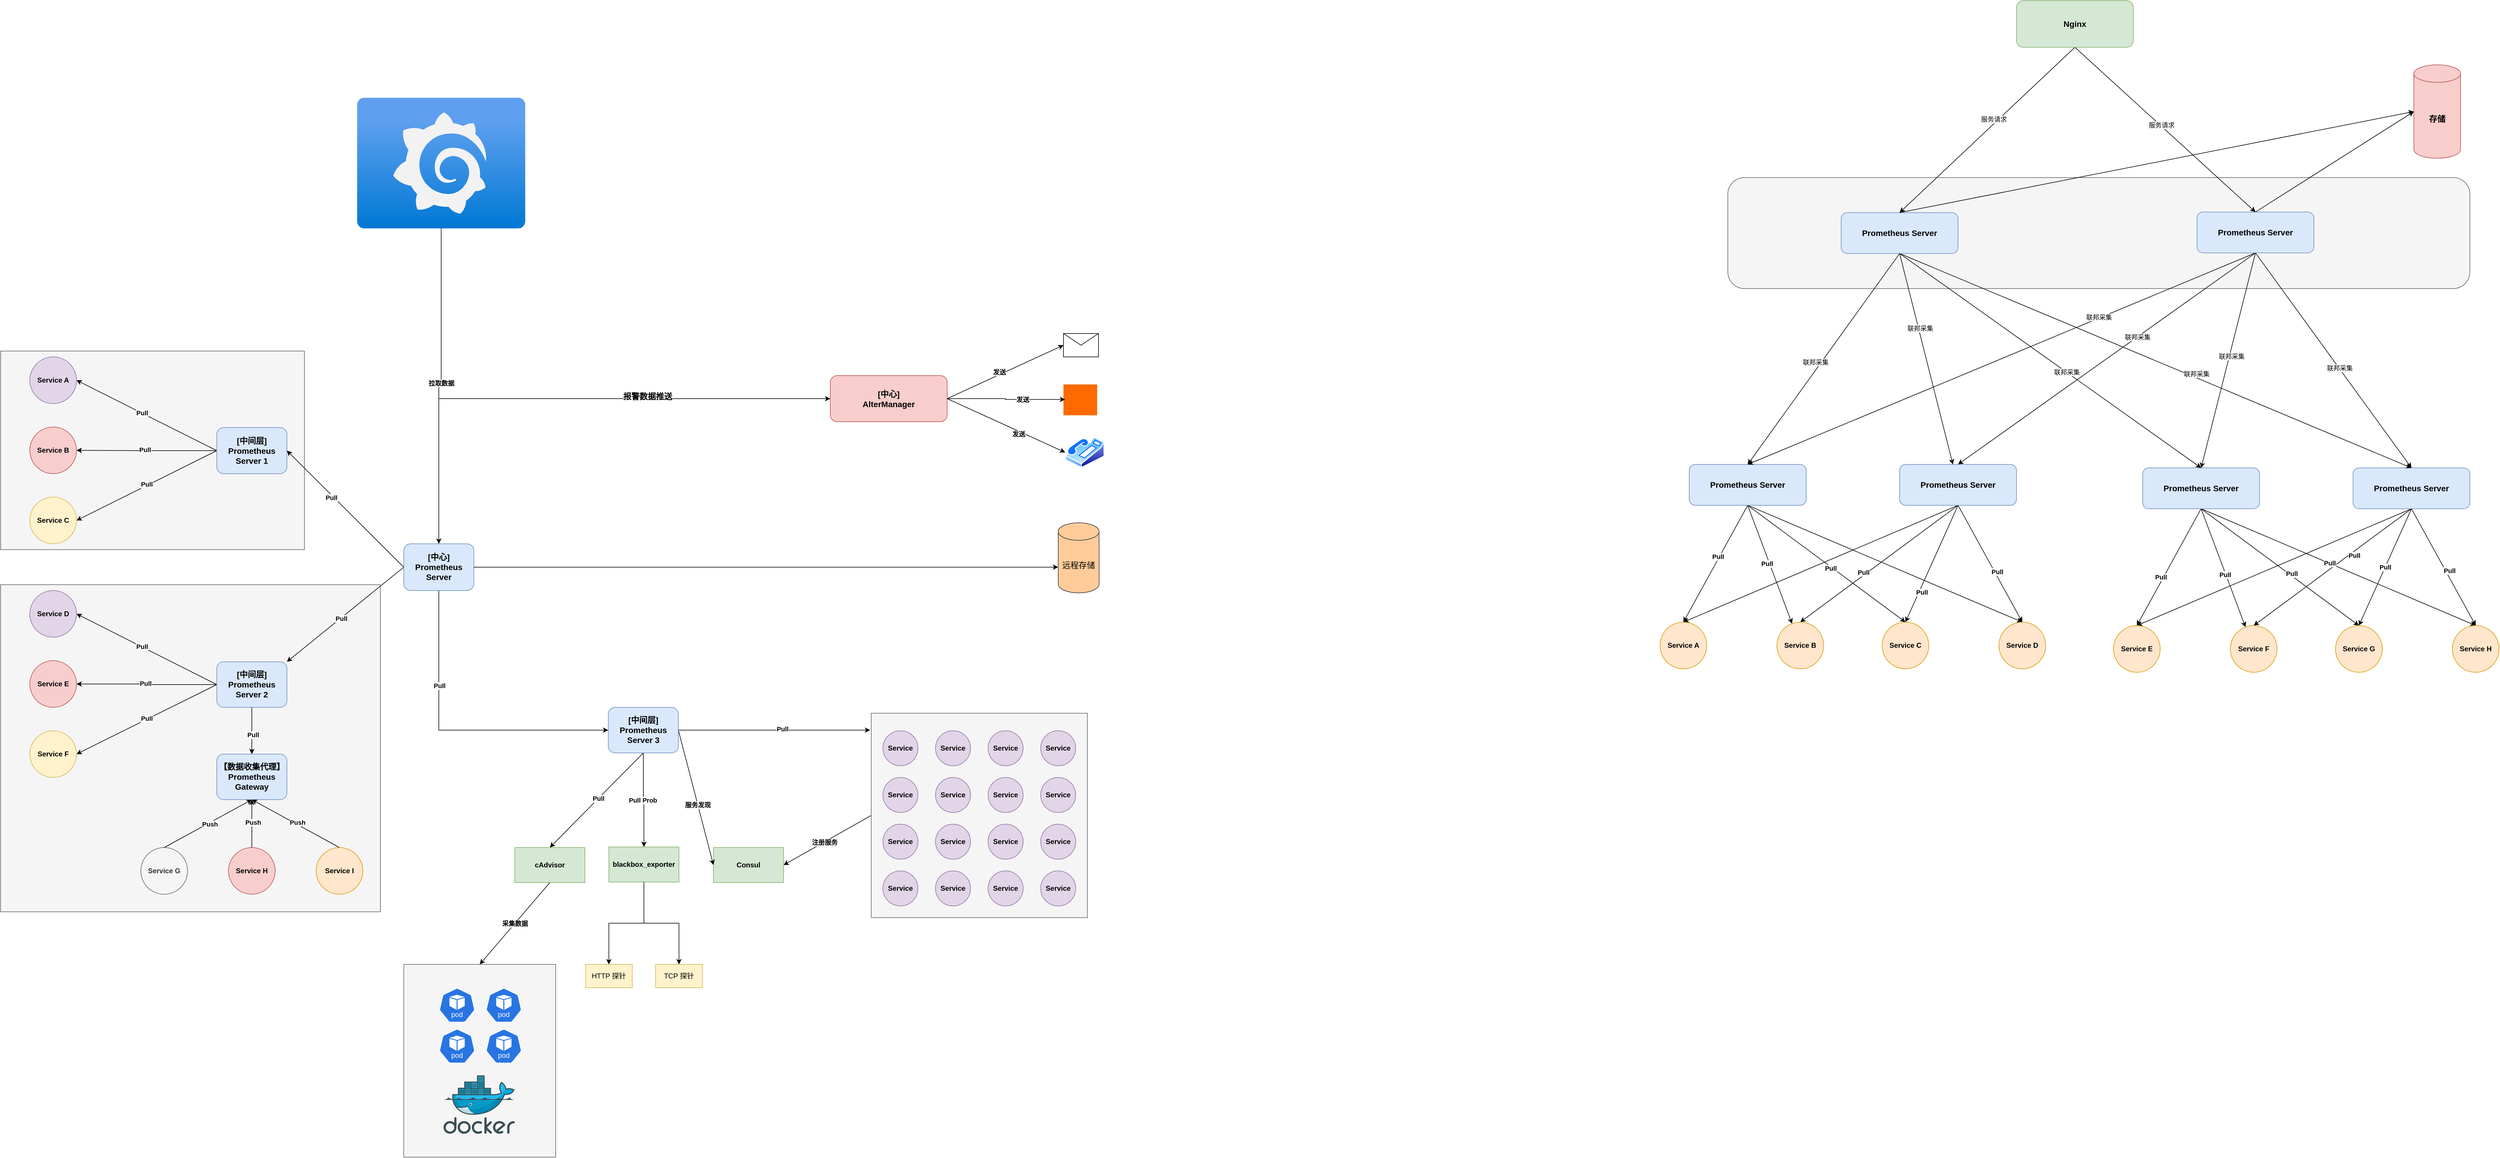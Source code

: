 <mxfile version="26.0.4">
  <diagram name="第 1 页" id="CZtUmvLk-WmxuN-Ogijx">
    <mxGraphModel dx="2052" dy="1300" grid="1" gridSize="10" guides="1" tooltips="1" connect="1" arrows="1" fold="1" page="1" pageScale="1" pageWidth="4800" pageHeight="4800" math="0" shadow="0">
      <root>
        <mxCell id="0" />
        <mxCell id="1" parent="0" />
        <mxCell id="qOWHbGiOQ7azx5kOJRqT-240" value="" style="rounded=1;whiteSpace=wrap;html=1;fillColor=#f5f5f5;fontColor=#333333;strokeColor=#666666;" vertex="1" parent="1">
          <mxGeometry x="3226" y="623" width="1270" height="190" as="geometry" />
        </mxCell>
        <mxCell id="qOWHbGiOQ7azx5kOJRqT-110" value="" style="rounded=0;whiteSpace=wrap;html=1;fillColor=#f5f5f5;fontColor=#333333;strokeColor=#666666;" vertex="1" parent="1">
          <mxGeometry x="960" y="1970" width="260" height="330" as="geometry" />
        </mxCell>
        <mxCell id="qOWHbGiOQ7azx5kOJRqT-108" value="" style="image;sketch=0;aspect=fixed;html=1;points=[];align=center;fontSize=12;image=img/lib/mscae/Docker.svg;" vertex="1" parent="1">
          <mxGeometry x="1028.05" y="2160" width="121.95" height="100" as="geometry" />
        </mxCell>
        <mxCell id="qOWHbGiOQ7azx5kOJRqT-72" style="rounded=0;orthogonalLoop=1;jettySize=auto;html=1;exitX=0;exitY=0.5;exitDx=0;exitDy=0;entryX=1;entryY=0.5;entryDx=0;entryDy=0;" edge="1" parent="1" source="qOWHbGiOQ7azx5kOJRqT-71" target="qOWHbGiOQ7azx5kOJRqT-67">
          <mxGeometry relative="1" as="geometry" />
        </mxCell>
        <mxCell id="qOWHbGiOQ7azx5kOJRqT-73" value="&lt;b&gt;注册服务&lt;/b&gt;" style="edgeLabel;html=1;align=center;verticalAlign=middle;resizable=0;points=[];" vertex="1" connectable="0" parent="qOWHbGiOQ7azx5kOJRqT-72">
          <mxGeometry x="0.065" relative="1" as="geometry">
            <mxPoint as="offset" />
          </mxGeometry>
        </mxCell>
        <mxCell id="qOWHbGiOQ7azx5kOJRqT-71" value="" style="rounded=0;whiteSpace=wrap;html=1;fillColor=#f5f5f5;fontColor=#333333;strokeColor=#666666;" vertex="1" parent="1">
          <mxGeometry x="1760" y="1540" width="370" height="350" as="geometry" />
        </mxCell>
        <mxCell id="qOWHbGiOQ7azx5kOJRqT-42" value="" style="rounded=0;whiteSpace=wrap;html=1;fillColor=#f5f5f5;fontColor=#333333;strokeColor=#666666;" vertex="1" parent="1">
          <mxGeometry x="270" y="1320" width="650" height="560" as="geometry" />
        </mxCell>
        <mxCell id="qOWHbGiOQ7azx5kOJRqT-41" value="" style="rounded=0;whiteSpace=wrap;html=1;fillColor=#f5f5f5;fontColor=#333333;strokeColor=#666666;" vertex="1" parent="1">
          <mxGeometry x="270" y="920" width="520" height="340" as="geometry" />
        </mxCell>
        <mxCell id="qOWHbGiOQ7azx5kOJRqT-7" style="rounded=0;orthogonalLoop=1;jettySize=auto;html=1;exitX=0;exitY=0.5;exitDx=0;exitDy=0;entryX=1;entryY=0.5;entryDx=0;entryDy=0;" edge="1" parent="1" source="qOWHbGiOQ7azx5kOJRqT-2" target="qOWHbGiOQ7azx5kOJRqT-3">
          <mxGeometry relative="1" as="geometry" />
        </mxCell>
        <mxCell id="qOWHbGiOQ7azx5kOJRqT-10" value="&lt;b&gt;Pull&lt;/b&gt;" style="edgeLabel;html=1;align=center;verticalAlign=middle;resizable=0;points=[];" vertex="1" connectable="0" parent="qOWHbGiOQ7azx5kOJRqT-7">
          <mxGeometry x="0.073" relative="1" as="geometry">
            <mxPoint as="offset" />
          </mxGeometry>
        </mxCell>
        <mxCell id="qOWHbGiOQ7azx5kOJRqT-8" style="edgeStyle=orthogonalEdgeStyle;rounded=0;orthogonalLoop=1;jettySize=auto;html=1;exitX=0;exitY=0.5;exitDx=0;exitDy=0;entryX=1;entryY=0.5;entryDx=0;entryDy=0;" edge="1" parent="1" source="qOWHbGiOQ7azx5kOJRqT-2" target="qOWHbGiOQ7azx5kOJRqT-4">
          <mxGeometry relative="1" as="geometry" />
        </mxCell>
        <mxCell id="qOWHbGiOQ7azx5kOJRqT-11" value="&lt;b&gt;Pull&lt;/b&gt;" style="edgeLabel;html=1;align=center;verticalAlign=middle;resizable=0;points=[];" vertex="1" connectable="0" parent="qOWHbGiOQ7azx5kOJRqT-8">
          <mxGeometry x="0.025" y="-1" relative="1" as="geometry">
            <mxPoint as="offset" />
          </mxGeometry>
        </mxCell>
        <mxCell id="qOWHbGiOQ7azx5kOJRqT-9" style="rounded=0;orthogonalLoop=1;jettySize=auto;html=1;exitX=0;exitY=0.5;exitDx=0;exitDy=0;entryX=1;entryY=0.5;entryDx=0;entryDy=0;" edge="1" parent="1" source="qOWHbGiOQ7azx5kOJRqT-2" target="qOWHbGiOQ7azx5kOJRqT-5">
          <mxGeometry relative="1" as="geometry" />
        </mxCell>
        <mxCell id="qOWHbGiOQ7azx5kOJRqT-12" value="&lt;b&gt;Pull&lt;/b&gt;" style="edgeLabel;html=1;align=center;verticalAlign=middle;resizable=0;points=[];" vertex="1" connectable="0" parent="qOWHbGiOQ7azx5kOJRqT-9">
          <mxGeometry x="-0.007" y="-2" relative="1" as="geometry">
            <mxPoint as="offset" />
          </mxGeometry>
        </mxCell>
        <mxCell id="qOWHbGiOQ7azx5kOJRqT-2" value="&lt;div&gt;&lt;span style=&quot;font-size: 14px;&quot;&gt;&lt;b&gt;[中间层]&lt;/b&gt;&lt;/span&gt;&lt;/div&gt;&lt;b&gt;&lt;font style=&quot;font-size: 14px;&quot;&gt;Prometheus Server 1&lt;/font&gt;&lt;/b&gt;" style="rounded=1;whiteSpace=wrap;html=1;fillColor=#dae8fc;strokeColor=#6c8ebf;" vertex="1" parent="1">
          <mxGeometry x="640" y="1051" width="120" height="79" as="geometry" />
        </mxCell>
        <mxCell id="qOWHbGiOQ7azx5kOJRqT-3" value="&lt;b&gt;Service A&lt;/b&gt;" style="ellipse;whiteSpace=wrap;html=1;aspect=fixed;fillColor=#e1d5e7;strokeColor=#9673a6;" vertex="1" parent="1">
          <mxGeometry x="320" y="930" width="80" height="80" as="geometry" />
        </mxCell>
        <mxCell id="qOWHbGiOQ7azx5kOJRqT-4" value="&lt;b&gt;Service B&lt;/b&gt;" style="ellipse;whiteSpace=wrap;html=1;aspect=fixed;fillColor=#f8cecc;strokeColor=#b85450;" vertex="1" parent="1">
          <mxGeometry x="320" y="1050" width="80" height="80" as="geometry" />
        </mxCell>
        <mxCell id="qOWHbGiOQ7azx5kOJRqT-5" value="&lt;b&gt;Service C&lt;/b&gt;" style="ellipse;whiteSpace=wrap;html=1;aspect=fixed;fillColor=#fff2cc;strokeColor=#d6b656;" vertex="1" parent="1">
          <mxGeometry x="320" y="1170" width="80" height="80" as="geometry" />
        </mxCell>
        <mxCell id="qOWHbGiOQ7azx5kOJRqT-13" style="rounded=0;orthogonalLoop=1;jettySize=auto;html=1;exitX=0;exitY=0.5;exitDx=0;exitDy=0;entryX=1;entryY=0.5;entryDx=0;entryDy=0;" edge="1" parent="1" source="qOWHbGiOQ7azx5kOJRqT-19" target="qOWHbGiOQ7azx5kOJRqT-20">
          <mxGeometry relative="1" as="geometry" />
        </mxCell>
        <mxCell id="qOWHbGiOQ7azx5kOJRqT-14" value="&lt;b&gt;Pull&lt;/b&gt;" style="edgeLabel;html=1;align=center;verticalAlign=middle;resizable=0;points=[];" vertex="1" connectable="0" parent="qOWHbGiOQ7azx5kOJRqT-13">
          <mxGeometry x="0.073" relative="1" as="geometry">
            <mxPoint as="offset" />
          </mxGeometry>
        </mxCell>
        <mxCell id="qOWHbGiOQ7azx5kOJRqT-15" style="edgeStyle=orthogonalEdgeStyle;rounded=0;orthogonalLoop=1;jettySize=auto;html=1;exitX=0;exitY=0.5;exitDx=0;exitDy=0;entryX=1;entryY=0.5;entryDx=0;entryDy=0;" edge="1" parent="1" source="qOWHbGiOQ7azx5kOJRqT-19" target="qOWHbGiOQ7azx5kOJRqT-21">
          <mxGeometry relative="1" as="geometry" />
        </mxCell>
        <mxCell id="qOWHbGiOQ7azx5kOJRqT-16" value="&lt;b&gt;Pull&lt;/b&gt;" style="edgeLabel;html=1;align=center;verticalAlign=middle;resizable=0;points=[];" vertex="1" connectable="0" parent="qOWHbGiOQ7azx5kOJRqT-15">
          <mxGeometry x="0.025" y="-1" relative="1" as="geometry">
            <mxPoint as="offset" />
          </mxGeometry>
        </mxCell>
        <mxCell id="qOWHbGiOQ7azx5kOJRqT-17" style="rounded=0;orthogonalLoop=1;jettySize=auto;html=1;exitX=0;exitY=0.5;exitDx=0;exitDy=0;entryX=1;entryY=0.5;entryDx=0;entryDy=0;" edge="1" parent="1" source="qOWHbGiOQ7azx5kOJRqT-19" target="qOWHbGiOQ7azx5kOJRqT-22">
          <mxGeometry relative="1" as="geometry" />
        </mxCell>
        <mxCell id="qOWHbGiOQ7azx5kOJRqT-18" value="&lt;b&gt;Pull&lt;/b&gt;" style="edgeLabel;html=1;align=center;verticalAlign=middle;resizable=0;points=[];" vertex="1" connectable="0" parent="qOWHbGiOQ7azx5kOJRqT-17">
          <mxGeometry x="-0.007" y="-2" relative="1" as="geometry">
            <mxPoint as="offset" />
          </mxGeometry>
        </mxCell>
        <mxCell id="qOWHbGiOQ7azx5kOJRqT-39" style="edgeStyle=orthogonalEdgeStyle;rounded=0;orthogonalLoop=1;jettySize=auto;html=1;exitX=0.5;exitY=1;exitDx=0;exitDy=0;" edge="1" parent="1" source="qOWHbGiOQ7azx5kOJRqT-19" target="qOWHbGiOQ7azx5kOJRqT-30">
          <mxGeometry relative="1" as="geometry" />
        </mxCell>
        <mxCell id="qOWHbGiOQ7azx5kOJRqT-40" value="&lt;b&gt;Pull&lt;/b&gt;" style="edgeLabel;html=1;align=center;verticalAlign=middle;resizable=0;points=[];" vertex="1" connectable="0" parent="qOWHbGiOQ7azx5kOJRqT-39">
          <mxGeometry x="0.175" y="2" relative="1" as="geometry">
            <mxPoint as="offset" />
          </mxGeometry>
        </mxCell>
        <mxCell id="qOWHbGiOQ7azx5kOJRqT-19" value="&lt;div&gt;&lt;b style=&quot;font-size: 14px;&quot;&gt;[中间层]&lt;/b&gt;&lt;b&gt;&lt;font style=&quot;font-size: 14px;&quot;&gt;&lt;/font&gt;&lt;/b&gt;&lt;/div&gt;&lt;b&gt;&lt;font style=&quot;font-size: 14px;&quot;&gt;Prometheus Server 2&lt;/font&gt;&lt;/b&gt;" style="rounded=1;whiteSpace=wrap;html=1;fillColor=#dae8fc;strokeColor=#6c8ebf;" vertex="1" parent="1">
          <mxGeometry x="640" y="1452" width="120" height="78" as="geometry" />
        </mxCell>
        <mxCell id="qOWHbGiOQ7azx5kOJRqT-20" value="&lt;b&gt;Service D&lt;/b&gt;" style="ellipse;whiteSpace=wrap;html=1;aspect=fixed;fillColor=#e1d5e7;strokeColor=#9673a6;" vertex="1" parent="1">
          <mxGeometry x="320" y="1330" width="80" height="80" as="geometry" />
        </mxCell>
        <mxCell id="qOWHbGiOQ7azx5kOJRqT-21" value="&lt;b&gt;Service E&lt;/b&gt;" style="ellipse;whiteSpace=wrap;html=1;aspect=fixed;fillColor=#f8cecc;strokeColor=#b85450;" vertex="1" parent="1">
          <mxGeometry x="320" y="1450" width="80" height="80" as="geometry" />
        </mxCell>
        <mxCell id="qOWHbGiOQ7azx5kOJRqT-22" value="&lt;b&gt;Service F&lt;/b&gt;" style="ellipse;whiteSpace=wrap;html=1;aspect=fixed;fillColor=#fff2cc;strokeColor=#d6b656;" vertex="1" parent="1">
          <mxGeometry x="320" y="1570" width="80" height="80" as="geometry" />
        </mxCell>
        <mxCell id="qOWHbGiOQ7azx5kOJRqT-24" style="rounded=0;orthogonalLoop=1;jettySize=auto;html=1;exitX=0;exitY=0.5;exitDx=0;exitDy=0;entryX=1;entryY=0;entryDx=0;entryDy=0;" edge="1" parent="1" source="qOWHbGiOQ7azx5kOJRqT-23" target="qOWHbGiOQ7azx5kOJRqT-19">
          <mxGeometry relative="1" as="geometry">
            <mxPoint x="760" y="1450" as="targetPoint" />
          </mxGeometry>
        </mxCell>
        <mxCell id="qOWHbGiOQ7azx5kOJRqT-27" value="&lt;b&gt;P&lt;span style=&quot;background-color: light-dark(#ffffff, var(--ge-dark-color, #121212)); color: light-dark(rgb(0, 0, 0), rgb(255, 255, 255));&quot;&gt;ull&lt;/span&gt;&lt;/b&gt;" style="edgeLabel;html=1;align=center;verticalAlign=middle;resizable=0;points=[];" vertex="1" connectable="0" parent="qOWHbGiOQ7azx5kOJRqT-24">
          <mxGeometry x="0.077" y="1" relative="1" as="geometry">
            <mxPoint as="offset" />
          </mxGeometry>
        </mxCell>
        <mxCell id="qOWHbGiOQ7azx5kOJRqT-25" style="rounded=0;orthogonalLoop=1;jettySize=auto;html=1;exitX=0;exitY=0.5;exitDx=0;exitDy=0;entryX=1;entryY=0.5;entryDx=0;entryDy=0;" edge="1" parent="1" source="qOWHbGiOQ7azx5kOJRqT-23" target="qOWHbGiOQ7azx5kOJRqT-2">
          <mxGeometry relative="1" as="geometry" />
        </mxCell>
        <mxCell id="qOWHbGiOQ7azx5kOJRqT-26" value="&lt;b&gt;Pull&lt;/b&gt;" style="edgeLabel;html=1;align=center;verticalAlign=middle;resizable=0;points=[];" vertex="1" connectable="0" parent="qOWHbGiOQ7azx5kOJRqT-25">
          <mxGeometry x="0.217" y="3" relative="1" as="geometry">
            <mxPoint as="offset" />
          </mxGeometry>
        </mxCell>
        <mxCell id="qOWHbGiOQ7azx5kOJRqT-79" style="edgeStyle=orthogonalEdgeStyle;rounded=0;orthogonalLoop=1;jettySize=auto;html=1;exitX=0.5;exitY=1;exitDx=0;exitDy=0;entryX=0;entryY=0.5;entryDx=0;entryDy=0;" edge="1" parent="1" source="qOWHbGiOQ7azx5kOJRqT-23" target="qOWHbGiOQ7azx5kOJRqT-68">
          <mxGeometry relative="1" as="geometry" />
        </mxCell>
        <mxCell id="qOWHbGiOQ7azx5kOJRqT-80" value="&lt;b&gt;Pull&lt;/b&gt;" style="edgeLabel;html=1;align=center;verticalAlign=middle;resizable=0;points=[];" vertex="1" connectable="0" parent="qOWHbGiOQ7azx5kOJRqT-79">
          <mxGeometry x="-0.384" y="1" relative="1" as="geometry">
            <mxPoint as="offset" />
          </mxGeometry>
        </mxCell>
        <mxCell id="qOWHbGiOQ7azx5kOJRqT-85" style="edgeStyle=orthogonalEdgeStyle;rounded=0;orthogonalLoop=1;jettySize=auto;html=1;exitX=0.5;exitY=0;exitDx=0;exitDy=0;entryX=0;entryY=0.5;entryDx=0;entryDy=0;" edge="1" parent="1" source="qOWHbGiOQ7azx5kOJRqT-23" target="qOWHbGiOQ7azx5kOJRqT-82">
          <mxGeometry relative="1" as="geometry" />
        </mxCell>
        <mxCell id="qOWHbGiOQ7azx5kOJRqT-86" value="&lt;font style=&quot;font-size: 14px;&quot;&gt;&lt;b&gt;报警数据推送&lt;/b&gt;&lt;/font&gt;" style="edgeLabel;html=1;align=center;verticalAlign=middle;resizable=0;points=[];" vertex="1" connectable="0" parent="qOWHbGiOQ7azx5kOJRqT-85">
          <mxGeometry x="0.318" y="4" relative="1" as="geometry">
            <mxPoint as="offset" />
          </mxGeometry>
        </mxCell>
        <mxCell id="qOWHbGiOQ7azx5kOJRqT-23" value="&lt;div&gt;&lt;b&gt;&lt;font style=&quot;font-size: 14px;&quot;&gt;[中心]&lt;/font&gt;&lt;/b&gt;&lt;/div&gt;&lt;b&gt;&lt;font style=&quot;font-size: 14px;&quot;&gt;Prometheus Server&lt;/font&gt;&lt;/b&gt;" style="rounded=1;whiteSpace=wrap;html=1;fillColor=#dae8fc;strokeColor=#6c8ebf;" vertex="1" parent="1">
          <mxGeometry x="960" y="1250" width="120" height="80" as="geometry" />
        </mxCell>
        <mxCell id="qOWHbGiOQ7azx5kOJRqT-33" style="rounded=0;orthogonalLoop=1;jettySize=auto;html=1;exitX=0.5;exitY=0;exitDx=0;exitDy=0;entryX=0.5;entryY=1;entryDx=0;entryDy=0;" edge="1" parent="1" source="qOWHbGiOQ7azx5kOJRqT-29" target="qOWHbGiOQ7azx5kOJRqT-30">
          <mxGeometry relative="1" as="geometry" />
        </mxCell>
        <mxCell id="qOWHbGiOQ7azx5kOJRqT-34" value="&lt;b&gt;Push&lt;/b&gt;" style="edgeLabel;html=1;align=center;verticalAlign=middle;resizable=0;points=[];" vertex="1" connectable="0" parent="qOWHbGiOQ7azx5kOJRqT-33">
          <mxGeometry x="0.016" y="-2" relative="1" as="geometry">
            <mxPoint as="offset" />
          </mxGeometry>
        </mxCell>
        <mxCell id="qOWHbGiOQ7azx5kOJRqT-29" value="&lt;b&gt;Service G&lt;/b&gt;" style="ellipse;whiteSpace=wrap;html=1;aspect=fixed;fillColor=#f5f5f5;strokeColor=#666666;fontColor=#333333;" vertex="1" parent="1">
          <mxGeometry x="510" y="1770" width="80" height="80" as="geometry" />
        </mxCell>
        <mxCell id="qOWHbGiOQ7azx5kOJRqT-30" value="&lt;div&gt;&lt;span style=&quot;font-size: 14px;&quot;&gt;&lt;b&gt;【数据收集代理】&lt;/b&gt;&lt;/span&gt;&lt;/div&gt;&lt;div&gt;&lt;b style=&quot;background-color: transparent; color: light-dark(rgb(0, 0, 0), rgb(255, 255, 255));&quot;&gt;&lt;font style=&quot;font-size: 14px;&quot;&gt;Prometheus Gateway&lt;/font&gt;&lt;/b&gt;&lt;/div&gt;" style="rounded=1;whiteSpace=wrap;html=1;fillColor=#dae8fc;strokeColor=#6c8ebf;" vertex="1" parent="1">
          <mxGeometry x="640" y="1610" width="120" height="78" as="geometry" />
        </mxCell>
        <mxCell id="qOWHbGiOQ7azx5kOJRqT-35" style="edgeStyle=orthogonalEdgeStyle;rounded=0;orthogonalLoop=1;jettySize=auto;html=1;exitX=0.5;exitY=0;exitDx=0;exitDy=0;entryX=0.5;entryY=1;entryDx=0;entryDy=0;" edge="1" parent="1" source="qOWHbGiOQ7azx5kOJRqT-31" target="qOWHbGiOQ7azx5kOJRqT-30">
          <mxGeometry relative="1" as="geometry" />
        </mxCell>
        <mxCell id="qOWHbGiOQ7azx5kOJRqT-36" value="&lt;b&gt;Push&lt;/b&gt;" style="edgeLabel;html=1;align=center;verticalAlign=middle;resizable=0;points=[];" vertex="1" connectable="0" parent="qOWHbGiOQ7azx5kOJRqT-35">
          <mxGeometry x="0.049" y="-2" relative="1" as="geometry">
            <mxPoint as="offset" />
          </mxGeometry>
        </mxCell>
        <mxCell id="qOWHbGiOQ7azx5kOJRqT-31" value="&lt;b&gt;Service H&lt;/b&gt;" style="ellipse;whiteSpace=wrap;html=1;aspect=fixed;fillColor=#f8cecc;strokeColor=#b85450;" vertex="1" parent="1">
          <mxGeometry x="660" y="1770" width="80" height="80" as="geometry" />
        </mxCell>
        <mxCell id="qOWHbGiOQ7azx5kOJRqT-37" style="rounded=0;orthogonalLoop=1;jettySize=auto;html=1;exitX=0.5;exitY=0;exitDx=0;exitDy=0;entryX=0.5;entryY=1;entryDx=0;entryDy=0;" edge="1" parent="1" source="qOWHbGiOQ7azx5kOJRqT-32" target="qOWHbGiOQ7azx5kOJRqT-30">
          <mxGeometry relative="1" as="geometry" />
        </mxCell>
        <mxCell id="qOWHbGiOQ7azx5kOJRqT-38" value="&lt;b&gt;Push&lt;/b&gt;" style="edgeLabel;html=1;align=center;verticalAlign=middle;resizable=0;points=[];" vertex="1" connectable="0" parent="qOWHbGiOQ7azx5kOJRqT-37">
          <mxGeometry x="-0.009" y="-3" relative="1" as="geometry">
            <mxPoint as="offset" />
          </mxGeometry>
        </mxCell>
        <mxCell id="qOWHbGiOQ7azx5kOJRqT-32" value="&lt;b&gt;Service I&lt;/b&gt;" style="ellipse;whiteSpace=wrap;html=1;aspect=fixed;fillColor=#ffe6cc;strokeColor=#d79b00;" vertex="1" parent="1">
          <mxGeometry x="810" y="1770" width="80" height="80" as="geometry" />
        </mxCell>
        <mxCell id="qOWHbGiOQ7azx5kOJRqT-47" value="&lt;font style=&quot;color: rgb(0, 0, 0); font-size: 14px;&quot;&gt;远程存储&lt;/font&gt;" style="shape=cylinder3;whiteSpace=wrap;html=1;boundedLbl=1;backgroundOutline=1;size=15;fillColor=#ffcc99;strokeColor=#36393d;" vertex="1" parent="1">
          <mxGeometry x="2080" y="1214" width="70" height="120" as="geometry" />
        </mxCell>
        <mxCell id="qOWHbGiOQ7azx5kOJRqT-49" style="edgeStyle=orthogonalEdgeStyle;rounded=0;orthogonalLoop=1;jettySize=auto;html=1;exitX=1;exitY=0.5;exitDx=0;exitDy=0;entryX=0;entryY=0.633;entryDx=0;entryDy=0;entryPerimeter=0;" edge="1" parent="1" source="qOWHbGiOQ7azx5kOJRqT-23" target="qOWHbGiOQ7azx5kOJRqT-47">
          <mxGeometry relative="1" as="geometry" />
        </mxCell>
        <mxCell id="qOWHbGiOQ7azx5kOJRqT-50" value="&lt;b&gt;Service&lt;/b&gt;" style="ellipse;whiteSpace=wrap;html=1;aspect=fixed;fillColor=#e1d5e7;strokeColor=#9673a6;" vertex="1" parent="1">
          <mxGeometry x="1780" y="1570" width="60" height="60" as="geometry" />
        </mxCell>
        <mxCell id="qOWHbGiOQ7azx5kOJRqT-51" value="&lt;b&gt;Service&lt;/b&gt;" style="ellipse;whiteSpace=wrap;html=1;aspect=fixed;fillColor=#e1d5e7;strokeColor=#9673a6;" vertex="1" parent="1">
          <mxGeometry x="1870" y="1570" width="60" height="60" as="geometry" />
        </mxCell>
        <mxCell id="qOWHbGiOQ7azx5kOJRqT-52" value="&lt;b&gt;Service&lt;/b&gt;" style="ellipse;whiteSpace=wrap;html=1;aspect=fixed;fillColor=#e1d5e7;strokeColor=#9673a6;" vertex="1" parent="1">
          <mxGeometry x="1960" y="1570" width="60" height="60" as="geometry" />
        </mxCell>
        <mxCell id="qOWHbGiOQ7azx5kOJRqT-53" value="&lt;b&gt;Service&lt;/b&gt;" style="ellipse;whiteSpace=wrap;html=1;aspect=fixed;fillColor=#e1d5e7;strokeColor=#9673a6;" vertex="1" parent="1">
          <mxGeometry x="2050" y="1570" width="60" height="60" as="geometry" />
        </mxCell>
        <mxCell id="qOWHbGiOQ7azx5kOJRqT-54" value="&lt;b&gt;Service&lt;/b&gt;" style="ellipse;whiteSpace=wrap;html=1;aspect=fixed;fillColor=#e1d5e7;strokeColor=#9673a6;" vertex="1" parent="1">
          <mxGeometry x="1780" y="1650" width="60" height="60" as="geometry" />
        </mxCell>
        <mxCell id="qOWHbGiOQ7azx5kOJRqT-55" value="&lt;b&gt;Service&lt;/b&gt;" style="ellipse;whiteSpace=wrap;html=1;aspect=fixed;fillColor=#e1d5e7;strokeColor=#9673a6;" vertex="1" parent="1">
          <mxGeometry x="1870" y="1650" width="60" height="60" as="geometry" />
        </mxCell>
        <mxCell id="qOWHbGiOQ7azx5kOJRqT-56" value="&lt;b&gt;Service&lt;/b&gt;" style="ellipse;whiteSpace=wrap;html=1;aspect=fixed;fillColor=#e1d5e7;strokeColor=#9673a6;" vertex="1" parent="1">
          <mxGeometry x="1960" y="1650" width="60" height="60" as="geometry" />
        </mxCell>
        <mxCell id="qOWHbGiOQ7azx5kOJRqT-57" value="&lt;b&gt;Service&lt;/b&gt;" style="ellipse;whiteSpace=wrap;html=1;aspect=fixed;fillColor=#e1d5e7;strokeColor=#9673a6;" vertex="1" parent="1">
          <mxGeometry x="2050" y="1650" width="60" height="60" as="geometry" />
        </mxCell>
        <mxCell id="qOWHbGiOQ7azx5kOJRqT-58" value="&lt;b&gt;Service&lt;/b&gt;" style="ellipse;whiteSpace=wrap;html=1;aspect=fixed;fillColor=#e1d5e7;strokeColor=#9673a6;" vertex="1" parent="1">
          <mxGeometry x="1780" y="1730" width="60" height="60" as="geometry" />
        </mxCell>
        <mxCell id="qOWHbGiOQ7azx5kOJRqT-59" value="&lt;b&gt;Service&lt;/b&gt;" style="ellipse;whiteSpace=wrap;html=1;aspect=fixed;fillColor=#e1d5e7;strokeColor=#9673a6;" vertex="1" parent="1">
          <mxGeometry x="1870" y="1730" width="60" height="60" as="geometry" />
        </mxCell>
        <mxCell id="qOWHbGiOQ7azx5kOJRqT-60" value="&lt;b&gt;Service&lt;/b&gt;" style="ellipse;whiteSpace=wrap;html=1;aspect=fixed;fillColor=#e1d5e7;strokeColor=#9673a6;" vertex="1" parent="1">
          <mxGeometry x="1960" y="1730" width="60" height="60" as="geometry" />
        </mxCell>
        <mxCell id="qOWHbGiOQ7azx5kOJRqT-61" value="&lt;b&gt;Service&lt;/b&gt;" style="ellipse;whiteSpace=wrap;html=1;aspect=fixed;fillColor=#e1d5e7;strokeColor=#9673a6;" vertex="1" parent="1">
          <mxGeometry x="2050" y="1730" width="60" height="60" as="geometry" />
        </mxCell>
        <mxCell id="qOWHbGiOQ7azx5kOJRqT-62" value="&lt;b&gt;Service&lt;/b&gt;" style="ellipse;whiteSpace=wrap;html=1;aspect=fixed;fillColor=#e1d5e7;strokeColor=#9673a6;" vertex="1" parent="1">
          <mxGeometry x="1780" y="1810" width="60" height="60" as="geometry" />
        </mxCell>
        <mxCell id="qOWHbGiOQ7azx5kOJRqT-63" value="&lt;b&gt;Service&lt;/b&gt;" style="ellipse;whiteSpace=wrap;html=1;aspect=fixed;fillColor=#e1d5e7;strokeColor=#9673a6;" vertex="1" parent="1">
          <mxGeometry x="1870" y="1810" width="60" height="60" as="geometry" />
        </mxCell>
        <mxCell id="qOWHbGiOQ7azx5kOJRqT-64" value="&lt;b&gt;Service&lt;/b&gt;" style="ellipse;whiteSpace=wrap;html=1;aspect=fixed;fillColor=#e1d5e7;strokeColor=#9673a6;" vertex="1" parent="1">
          <mxGeometry x="1960" y="1810" width="60" height="60" as="geometry" />
        </mxCell>
        <mxCell id="qOWHbGiOQ7azx5kOJRqT-65" value="&lt;b&gt;Service&lt;/b&gt;" style="ellipse;whiteSpace=wrap;html=1;aspect=fixed;fillColor=#e1d5e7;strokeColor=#9673a6;" vertex="1" parent="1">
          <mxGeometry x="2050" y="1810" width="60" height="60" as="geometry" />
        </mxCell>
        <mxCell id="qOWHbGiOQ7azx5kOJRqT-67" value="&lt;span style=&quot;text-wrap-mode: nowrap;&quot;&gt;&lt;b&gt;Consul&lt;/b&gt;&lt;/span&gt;" style="rounded=0;whiteSpace=wrap;html=1;fillColor=#d5e8d4;strokeColor=#82b366;" vertex="1" parent="1">
          <mxGeometry x="1490" y="1770" width="120" height="60" as="geometry" />
        </mxCell>
        <mxCell id="qOWHbGiOQ7azx5kOJRqT-74" style="rounded=0;orthogonalLoop=1;jettySize=auto;html=1;exitX=1;exitY=0.5;exitDx=0;exitDy=0;entryX=0;entryY=0.5;entryDx=0;entryDy=0;" edge="1" parent="1" source="qOWHbGiOQ7azx5kOJRqT-68" target="qOWHbGiOQ7azx5kOJRqT-67">
          <mxGeometry relative="1" as="geometry" />
        </mxCell>
        <mxCell id="qOWHbGiOQ7azx5kOJRqT-75" value="&lt;b&gt;服务发现&lt;/b&gt;" style="edgeLabel;html=1;align=center;verticalAlign=middle;resizable=0;points=[];" vertex="1" connectable="0" parent="qOWHbGiOQ7azx5kOJRqT-74">
          <mxGeometry x="0.1" relative="1" as="geometry">
            <mxPoint as="offset" />
          </mxGeometry>
        </mxCell>
        <mxCell id="qOWHbGiOQ7azx5kOJRqT-100" style="rounded=0;orthogonalLoop=1;jettySize=auto;html=1;exitX=0.5;exitY=1;exitDx=0;exitDy=0;entryX=0.5;entryY=0;entryDx=0;entryDy=0;" edge="1" parent="1" source="qOWHbGiOQ7azx5kOJRqT-68" target="qOWHbGiOQ7azx5kOJRqT-98">
          <mxGeometry relative="1" as="geometry" />
        </mxCell>
        <mxCell id="qOWHbGiOQ7azx5kOJRqT-101" value="&lt;b&gt;Pull&lt;/b&gt;" style="edgeLabel;html=1;align=center;verticalAlign=middle;resizable=0;points=[];" vertex="1" connectable="0" parent="qOWHbGiOQ7azx5kOJRqT-100">
          <mxGeometry x="-0.036" relative="1" as="geometry">
            <mxPoint as="offset" />
          </mxGeometry>
        </mxCell>
        <mxCell id="qOWHbGiOQ7azx5kOJRqT-116" style="edgeStyle=orthogonalEdgeStyle;rounded=0;orthogonalLoop=1;jettySize=auto;html=1;exitX=0.5;exitY=1;exitDx=0;exitDy=0;" edge="1" parent="1" source="qOWHbGiOQ7azx5kOJRqT-68" target="qOWHbGiOQ7azx5kOJRqT-115">
          <mxGeometry relative="1" as="geometry" />
        </mxCell>
        <mxCell id="qOWHbGiOQ7azx5kOJRqT-117" value="&lt;b&gt;Pull Prob&lt;/b&gt;" style="edgeLabel;html=1;align=center;verticalAlign=middle;resizable=0;points=[];" vertex="1" connectable="0" parent="qOWHbGiOQ7azx5kOJRqT-116">
          <mxGeometry x="-0.008" y="-2" relative="1" as="geometry">
            <mxPoint x="-1" y="-2" as="offset" />
          </mxGeometry>
        </mxCell>
        <mxCell id="qOWHbGiOQ7azx5kOJRqT-68" value="&lt;div&gt;&lt;b style=&quot;font-size: 14px;&quot;&gt;[中间层]&lt;/b&gt;&lt;b&gt;&lt;font style=&quot;font-size: 14px;&quot;&gt;&lt;/font&gt;&lt;/b&gt;&lt;/div&gt;&lt;b&gt;&lt;font style=&quot;font-size: 14px;&quot;&gt;Prometheus Server 3&lt;/font&gt;&lt;/b&gt;" style="rounded=1;whiteSpace=wrap;html=1;fillColor=#dae8fc;strokeColor=#6c8ebf;" vertex="1" parent="1">
          <mxGeometry x="1310" y="1530" width="120" height="78" as="geometry" />
        </mxCell>
        <mxCell id="qOWHbGiOQ7azx5kOJRqT-77" style="edgeStyle=orthogonalEdgeStyle;rounded=0;orthogonalLoop=1;jettySize=auto;html=1;exitX=1;exitY=0.5;exitDx=0;exitDy=0;entryX=-0.005;entryY=0.083;entryDx=0;entryDy=0;entryPerimeter=0;" edge="1" parent="1" source="qOWHbGiOQ7azx5kOJRqT-68" target="qOWHbGiOQ7azx5kOJRqT-71">
          <mxGeometry relative="1" as="geometry" />
        </mxCell>
        <mxCell id="qOWHbGiOQ7azx5kOJRqT-78" value="&lt;b&gt;Pull&lt;/b&gt;" style="edgeLabel;html=1;align=center;verticalAlign=middle;resizable=0;points=[];" vertex="1" connectable="0" parent="qOWHbGiOQ7azx5kOJRqT-77">
          <mxGeometry x="0.085" y="2" relative="1" as="geometry">
            <mxPoint as="offset" />
          </mxGeometry>
        </mxCell>
        <mxCell id="qOWHbGiOQ7azx5kOJRqT-92" style="rounded=0;orthogonalLoop=1;jettySize=auto;html=1;exitX=1;exitY=0.5;exitDx=0;exitDy=0;entryX=0;entryY=0.5;entryDx=0;entryDy=0;" edge="1" parent="1" source="qOWHbGiOQ7azx5kOJRqT-82" target="qOWHbGiOQ7azx5kOJRqT-87">
          <mxGeometry relative="1" as="geometry" />
        </mxCell>
        <mxCell id="qOWHbGiOQ7azx5kOJRqT-93" value="&lt;b&gt;发送&lt;/b&gt;" style="edgeLabel;html=1;align=center;verticalAlign=middle;resizable=0;points=[];" vertex="1" connectable="0" parent="qOWHbGiOQ7azx5kOJRqT-92">
          <mxGeometry x="-0.087" y="4" relative="1" as="geometry">
            <mxPoint as="offset" />
          </mxGeometry>
        </mxCell>
        <mxCell id="qOWHbGiOQ7azx5kOJRqT-96" style="rounded=0;orthogonalLoop=1;jettySize=auto;html=1;exitX=1;exitY=0.5;exitDx=0;exitDy=0;entryX=0;entryY=0.5;entryDx=0;entryDy=0;" edge="1" parent="1" source="qOWHbGiOQ7azx5kOJRqT-82" target="qOWHbGiOQ7azx5kOJRqT-90">
          <mxGeometry relative="1" as="geometry" />
        </mxCell>
        <mxCell id="qOWHbGiOQ7azx5kOJRqT-97" value="&lt;b&gt;发送&lt;/b&gt;" style="edgeLabel;html=1;align=center;verticalAlign=middle;resizable=0;points=[];" vertex="1" connectable="0" parent="qOWHbGiOQ7azx5kOJRqT-96">
          <mxGeometry x="0.223" y="-4" relative="1" as="geometry">
            <mxPoint as="offset" />
          </mxGeometry>
        </mxCell>
        <mxCell id="qOWHbGiOQ7azx5kOJRqT-82" value="&lt;div&gt;&lt;b&gt;&lt;font style=&quot;font-size: 14px;&quot;&gt;[中心]&lt;/font&gt;&lt;/b&gt;&lt;/div&gt;&lt;div&gt;&lt;b&gt;&lt;font style=&quot;font-size: 14px;&quot;&gt;AlterManager&lt;/font&gt;&lt;/b&gt;&lt;/div&gt;" style="rounded=1;whiteSpace=wrap;html=1;fillColor=#f8cecc;strokeColor=#b85450;" vertex="1" parent="1">
          <mxGeometry x="1690" y="962" width="200" height="79" as="geometry" />
        </mxCell>
        <mxCell id="qOWHbGiOQ7azx5kOJRqT-87" value="" style="shape=message;html=1;html=1;outlineConnect=0;labelPosition=center;verticalLabelPosition=bottom;align=center;verticalAlign=top;" vertex="1" parent="1">
          <mxGeometry x="2089" y="890" width="60" height="40" as="geometry" />
        </mxCell>
        <mxCell id="qOWHbGiOQ7azx5kOJRqT-88" value="" style="points=[];aspect=fixed;html=1;align=center;shadow=0;dashed=0;fillColor=#FF6A00;strokeColor=none;shape=mxgraph.alibaba_cloud.sms_short_message_service;" vertex="1" parent="1">
          <mxGeometry x="2089" y="977.2" width="57.66" height="52.8" as="geometry" />
        </mxCell>
        <mxCell id="qOWHbGiOQ7azx5kOJRqT-90" value="" style="image;aspect=fixed;perimeter=ellipsePerimeter;html=1;align=center;shadow=0;dashed=0;spacingTop=3;image=img/lib/active_directory/phone.svg;" vertex="1" parent="1">
          <mxGeometry x="2092" y="1067" width="67.09" height="53" as="geometry" />
        </mxCell>
        <mxCell id="qOWHbGiOQ7azx5kOJRqT-94" style="edgeStyle=orthogonalEdgeStyle;rounded=0;orthogonalLoop=1;jettySize=auto;html=1;exitX=1;exitY=0.5;exitDx=0;exitDy=0;entryX=0.05;entryY=0.486;entryDx=0;entryDy=0;entryPerimeter=0;" edge="1" parent="1" source="qOWHbGiOQ7azx5kOJRqT-82" target="qOWHbGiOQ7azx5kOJRqT-88">
          <mxGeometry relative="1" as="geometry" />
        </mxCell>
        <mxCell id="qOWHbGiOQ7azx5kOJRqT-95" value="&lt;b&gt;发送&lt;/b&gt;" style="edgeLabel;html=1;align=center;verticalAlign=middle;resizable=0;points=[];" vertex="1" connectable="0" parent="qOWHbGiOQ7azx5kOJRqT-94">
          <mxGeometry x="0.282" relative="1" as="geometry">
            <mxPoint as="offset" />
          </mxGeometry>
        </mxCell>
        <mxCell id="qOWHbGiOQ7azx5kOJRqT-111" value="&lt;b&gt;采集数据&lt;/b&gt;" style="rounded=0;orthogonalLoop=1;jettySize=auto;html=1;exitX=0.5;exitY=1;exitDx=0;exitDy=0;entryX=0.5;entryY=0;entryDx=0;entryDy=0;" edge="1" parent="1" source="qOWHbGiOQ7azx5kOJRqT-98" target="qOWHbGiOQ7azx5kOJRqT-110">
          <mxGeometry relative="1" as="geometry" />
        </mxCell>
        <mxCell id="qOWHbGiOQ7azx5kOJRqT-98" value="&lt;font style=&quot;font-size: 12px;&quot;&gt;&lt;b style=&quot;&quot;&gt;cAdvisor&lt;/b&gt;&lt;/font&gt;" style="rounded=0;whiteSpace=wrap;html=1;fillColor=#d5e8d4;strokeColor=#82b366;" vertex="1" parent="1">
          <mxGeometry x="1150" y="1770" width="120" height="60" as="geometry" />
        </mxCell>
        <mxCell id="qOWHbGiOQ7azx5kOJRqT-102" value="" style="aspect=fixed;sketch=0;html=1;dashed=0;whitespace=wrap;verticalLabelPosition=bottom;verticalAlign=top;fillColor=#2875E2;strokeColor=#ffffff;points=[[0.005,0.63,0],[0.1,0.2,0],[0.9,0.2,0],[0.5,0,0],[0.995,0.63,0],[0.72,0.99,0],[0.5,1,0],[0.28,0.99,0]];shape=mxgraph.kubernetes.icon2;kubernetesLabel=1;prIcon=pod" vertex="1" parent="1">
          <mxGeometry x="1020" y="2010" width="62.5" height="60" as="geometry" />
        </mxCell>
        <mxCell id="qOWHbGiOQ7azx5kOJRqT-103" value="" style="aspect=fixed;sketch=0;html=1;dashed=0;whitespace=wrap;verticalLabelPosition=bottom;verticalAlign=top;fillColor=#2875E2;strokeColor=#ffffff;points=[[0.005,0.63,0],[0.1,0.2,0],[0.9,0.2,0],[0.5,0,0],[0.995,0.63,0],[0.72,0.99,0],[0.5,1,0],[0.28,0.99,0]];shape=mxgraph.kubernetes.icon2;kubernetesLabel=1;prIcon=pod" vertex="1" parent="1">
          <mxGeometry x="1100" y="2010" width="62.5" height="60" as="geometry" />
        </mxCell>
        <mxCell id="qOWHbGiOQ7azx5kOJRqT-104" value="" style="aspect=fixed;sketch=0;html=1;dashed=0;whitespace=wrap;verticalLabelPosition=bottom;verticalAlign=top;fillColor=#2875E2;strokeColor=#ffffff;points=[[0.005,0.63,0],[0.1,0.2,0],[0.9,0.2,0],[0.5,0,0],[0.995,0.63,0],[0.72,0.99,0],[0.5,1,0],[0.28,0.99,0]];shape=mxgraph.kubernetes.icon2;kubernetesLabel=1;prIcon=pod" vertex="1" parent="1">
          <mxGeometry x="1020" y="2080" width="62.5" height="60" as="geometry" />
        </mxCell>
        <mxCell id="qOWHbGiOQ7azx5kOJRqT-105" value="" style="aspect=fixed;sketch=0;html=1;dashed=0;whitespace=wrap;verticalLabelPosition=bottom;verticalAlign=top;fillColor=#2875E2;strokeColor=#ffffff;points=[[0.005,0.63,0],[0.1,0.2,0],[0.9,0.2,0],[0.5,0,0],[0.995,0.63,0],[0.72,0.99,0],[0.5,1,0],[0.28,0.99,0]];shape=mxgraph.kubernetes.icon2;kubernetesLabel=1;prIcon=pod" vertex="1" parent="1">
          <mxGeometry x="1100" y="2080" width="62.5" height="60" as="geometry" />
        </mxCell>
        <mxCell id="qOWHbGiOQ7azx5kOJRqT-113" style="edgeStyle=orthogonalEdgeStyle;rounded=0;orthogonalLoop=1;jettySize=auto;html=1;entryX=0.5;entryY=0;entryDx=0;entryDy=0;" edge="1" parent="1" source="qOWHbGiOQ7azx5kOJRqT-112" target="qOWHbGiOQ7azx5kOJRqT-23">
          <mxGeometry relative="1" as="geometry" />
        </mxCell>
        <mxCell id="qOWHbGiOQ7azx5kOJRqT-114" value="&lt;b&gt;拉取数据&lt;/b&gt;" style="edgeLabel;html=1;align=center;verticalAlign=middle;resizable=0;points=[];" vertex="1" connectable="0" parent="qOWHbGiOQ7azx5kOJRqT-113">
          <mxGeometry x="-0.025" relative="1" as="geometry">
            <mxPoint as="offset" />
          </mxGeometry>
        </mxCell>
        <mxCell id="qOWHbGiOQ7azx5kOJRqT-112" value="" style="image;aspect=fixed;html=1;points=[];align=center;fontSize=12;image=img/lib/azure2/other/Grafana.svg;" vertex="1" parent="1">
          <mxGeometry x="880" y="486.29" width="288.11" height="223.71" as="geometry" />
        </mxCell>
        <mxCell id="qOWHbGiOQ7azx5kOJRqT-121" style="edgeStyle=orthogonalEdgeStyle;rounded=0;orthogonalLoop=1;jettySize=auto;html=1;exitX=0.5;exitY=1;exitDx=0;exitDy=0;" edge="1" parent="1" source="qOWHbGiOQ7azx5kOJRqT-115" target="qOWHbGiOQ7azx5kOJRqT-118">
          <mxGeometry relative="1" as="geometry" />
        </mxCell>
        <mxCell id="qOWHbGiOQ7azx5kOJRqT-122" style="edgeStyle=orthogonalEdgeStyle;rounded=0;orthogonalLoop=1;jettySize=auto;html=1;exitX=0.5;exitY=1;exitDx=0;exitDy=0;entryX=0.5;entryY=0;entryDx=0;entryDy=0;" edge="1" parent="1" source="qOWHbGiOQ7azx5kOJRqT-115" target="qOWHbGiOQ7azx5kOJRqT-119">
          <mxGeometry relative="1" as="geometry" />
        </mxCell>
        <mxCell id="qOWHbGiOQ7azx5kOJRqT-115" value="&lt;b&gt;blackbox_exporter&lt;/b&gt;" style="rounded=0;whiteSpace=wrap;html=1;fillColor=#d5e8d4;strokeColor=#82b366;" vertex="1" parent="1">
          <mxGeometry x="1311" y="1769" width="120" height="60" as="geometry" />
        </mxCell>
        <mxCell id="qOWHbGiOQ7azx5kOJRqT-118" value="HTTP 探针" style="rounded=0;whiteSpace=wrap;html=1;fillColor=#fff2cc;strokeColor=#d6b656;" vertex="1" parent="1">
          <mxGeometry x="1271" y="1970" width="80" height="40" as="geometry" />
        </mxCell>
        <mxCell id="qOWHbGiOQ7azx5kOJRqT-119" value="TCP&lt;span style=&quot;background-color: transparent; color: light-dark(rgb(0, 0, 0), rgb(255, 255, 255));&quot;&gt;&amp;nbsp;探针&lt;/span&gt;" style="rounded=0;whiteSpace=wrap;html=1;fillColor=#fff2cc;strokeColor=#d6b656;" vertex="1" parent="1">
          <mxGeometry x="1391" y="1970" width="80" height="40" as="geometry" />
        </mxCell>
        <mxCell id="qOWHbGiOQ7azx5kOJRqT-129" style="rounded=0;orthogonalLoop=1;jettySize=auto;html=1;exitX=0.5;exitY=1;exitDx=0;exitDy=0;entryX=0.5;entryY=0;entryDx=0;entryDy=0;" edge="1" parent="1" source="qOWHbGiOQ7azx5kOJRqT-123" target="qOWHbGiOQ7azx5kOJRqT-125">
          <mxGeometry relative="1" as="geometry" />
        </mxCell>
        <mxCell id="qOWHbGiOQ7azx5kOJRqT-201" value="&lt;b&gt;Pull&lt;/b&gt;" style="edgeLabel;html=1;align=center;verticalAlign=middle;resizable=0;points=[];" vertex="1" connectable="0" parent="qOWHbGiOQ7azx5kOJRqT-129">
          <mxGeometry x="-0.117" y="-3" relative="1" as="geometry">
            <mxPoint y="1" as="offset" />
          </mxGeometry>
        </mxCell>
        <mxCell id="qOWHbGiOQ7azx5kOJRqT-130" style="rounded=0;orthogonalLoop=1;jettySize=auto;html=1;exitX=0.5;exitY=1;exitDx=0;exitDy=0;" edge="1" parent="1" source="qOWHbGiOQ7azx5kOJRqT-123" target="qOWHbGiOQ7azx5kOJRqT-126">
          <mxGeometry relative="1" as="geometry" />
        </mxCell>
        <mxCell id="qOWHbGiOQ7azx5kOJRqT-202" value="&lt;b&gt;Pull&lt;/b&gt;" style="edgeLabel;html=1;align=center;verticalAlign=middle;resizable=0;points=[];" vertex="1" connectable="0" parent="qOWHbGiOQ7azx5kOJRqT-130">
          <mxGeometry x="-0.036" y="-4" relative="1" as="geometry">
            <mxPoint as="offset" />
          </mxGeometry>
        </mxCell>
        <mxCell id="qOWHbGiOQ7azx5kOJRqT-140" style="edgeStyle=none;rounded=0;orthogonalLoop=1;jettySize=auto;html=1;exitX=0.5;exitY=1;exitDx=0;exitDy=0;entryX=0.5;entryY=0;entryDx=0;entryDy=0;" edge="1" parent="1" source="qOWHbGiOQ7azx5kOJRqT-123" target="qOWHbGiOQ7azx5kOJRqT-127">
          <mxGeometry relative="1" as="geometry" />
        </mxCell>
        <mxCell id="qOWHbGiOQ7azx5kOJRqT-203" value="&lt;b&gt;Pull&lt;/b&gt;" style="edgeLabel;html=1;align=center;verticalAlign=middle;resizable=0;points=[];" vertex="1" connectable="0" parent="qOWHbGiOQ7azx5kOJRqT-140">
          <mxGeometry x="0.053" y="-2" relative="1" as="geometry">
            <mxPoint x="1" y="1" as="offset" />
          </mxGeometry>
        </mxCell>
        <mxCell id="qOWHbGiOQ7azx5kOJRqT-141" style="edgeStyle=none;rounded=0;orthogonalLoop=1;jettySize=auto;html=1;exitX=0.5;exitY=1;exitDx=0;exitDy=0;entryX=0.5;entryY=0;entryDx=0;entryDy=0;" edge="1" parent="1" source="qOWHbGiOQ7azx5kOJRqT-123" target="qOWHbGiOQ7azx5kOJRqT-128">
          <mxGeometry relative="1" as="geometry" />
        </mxCell>
        <mxCell id="qOWHbGiOQ7azx5kOJRqT-123" value="&lt;div&gt;&lt;b style=&quot;background-color: transparent; color: light-dark(rgb(0, 0, 0), rgb(255, 255, 255));&quot;&gt;&lt;font style=&quot;font-size: 14px;&quot;&gt;Prometheus Server&lt;/font&gt;&lt;/b&gt;&lt;/div&gt;" style="rounded=1;whiteSpace=wrap;html=1;fillColor=#dae8fc;strokeColor=#6c8ebf;" vertex="1" parent="1">
          <mxGeometry x="3160" y="1114.09" width="200" height="70" as="geometry" />
        </mxCell>
        <mxCell id="qOWHbGiOQ7azx5kOJRqT-131" style="edgeStyle=none;rounded=0;orthogonalLoop=1;jettySize=auto;html=1;exitX=0.5;exitY=1;exitDx=0;exitDy=0;entryX=0.5;entryY=0;entryDx=0;entryDy=0;" edge="1" parent="1" source="qOWHbGiOQ7azx5kOJRqT-124" target="qOWHbGiOQ7azx5kOJRqT-127">
          <mxGeometry relative="1" as="geometry" />
        </mxCell>
        <mxCell id="qOWHbGiOQ7azx5kOJRqT-205" value="&lt;b&gt;Pull&lt;/b&gt;" style="edgeLabel;html=1;align=center;verticalAlign=middle;resizable=0;points=[];" vertex="1" connectable="0" parent="qOWHbGiOQ7azx5kOJRqT-131">
          <mxGeometry x="0.475" y="4" relative="1" as="geometry">
            <mxPoint as="offset" />
          </mxGeometry>
        </mxCell>
        <mxCell id="qOWHbGiOQ7azx5kOJRqT-133" style="edgeStyle=none;rounded=0;orthogonalLoop=1;jettySize=auto;html=1;exitX=0.5;exitY=1;exitDx=0;exitDy=0;entryX=0.5;entryY=0;entryDx=0;entryDy=0;" edge="1" parent="1" source="qOWHbGiOQ7azx5kOJRqT-124" target="qOWHbGiOQ7azx5kOJRqT-128">
          <mxGeometry relative="1" as="geometry" />
        </mxCell>
        <mxCell id="qOWHbGiOQ7azx5kOJRqT-206" value="&lt;b&gt;Pull&lt;/b&gt;" style="edgeLabel;html=1;align=center;verticalAlign=middle;resizable=0;points=[];" vertex="1" connectable="0" parent="qOWHbGiOQ7azx5kOJRqT-133">
          <mxGeometry x="0.166" y="3" relative="1" as="geometry">
            <mxPoint y="-1" as="offset" />
          </mxGeometry>
        </mxCell>
        <mxCell id="qOWHbGiOQ7azx5kOJRqT-137" style="edgeStyle=none;rounded=0;orthogonalLoop=1;jettySize=auto;html=1;exitX=0.5;exitY=1;exitDx=0;exitDy=0;entryX=0.5;entryY=0;entryDx=0;entryDy=0;" edge="1" parent="1" source="qOWHbGiOQ7azx5kOJRqT-124" target="qOWHbGiOQ7azx5kOJRqT-125">
          <mxGeometry relative="1" as="geometry" />
        </mxCell>
        <mxCell id="qOWHbGiOQ7azx5kOJRqT-138" style="edgeStyle=none;rounded=0;orthogonalLoop=1;jettySize=auto;html=1;exitX=0.5;exitY=1;exitDx=0;exitDy=0;entryX=0.5;entryY=0;entryDx=0;entryDy=0;" edge="1" parent="1" source="qOWHbGiOQ7azx5kOJRqT-124" target="qOWHbGiOQ7azx5kOJRqT-126">
          <mxGeometry relative="1" as="geometry" />
        </mxCell>
        <mxCell id="qOWHbGiOQ7azx5kOJRqT-204" value="&lt;b&gt;Pull&lt;/b&gt;" style="edgeLabel;html=1;align=center;verticalAlign=middle;resizable=0;points=[];" vertex="1" connectable="0" parent="qOWHbGiOQ7azx5kOJRqT-138">
          <mxGeometry x="0.187" y="-5" relative="1" as="geometry">
            <mxPoint x="1" as="offset" />
          </mxGeometry>
        </mxCell>
        <mxCell id="qOWHbGiOQ7azx5kOJRqT-124" value="&lt;div&gt;&lt;b style=&quot;background-color: transparent; color: light-dark(rgb(0, 0, 0), rgb(255, 255, 255));&quot;&gt;&lt;font style=&quot;font-size: 14px;&quot;&gt;Prometheus Server&lt;/font&gt;&lt;/b&gt;&lt;/div&gt;" style="rounded=1;whiteSpace=wrap;html=1;fillColor=#dae8fc;strokeColor=#6c8ebf;" vertex="1" parent="1">
          <mxGeometry x="3520" y="1114.09" width="200" height="70" as="geometry" />
        </mxCell>
        <mxCell id="qOWHbGiOQ7azx5kOJRqT-125" value="&lt;b&gt;Service A&lt;/b&gt;" style="ellipse;whiteSpace=wrap;html=1;aspect=fixed;fillColor=#ffe6cc;strokeColor=#d79b00;" vertex="1" parent="1">
          <mxGeometry x="3110" y="1384.09" width="80" height="80" as="geometry" />
        </mxCell>
        <mxCell id="qOWHbGiOQ7azx5kOJRqT-126" value="&lt;b&gt;Service B&lt;/b&gt;" style="ellipse;whiteSpace=wrap;html=1;aspect=fixed;fillColor=#ffe6cc;strokeColor=#d79b00;" vertex="1" parent="1">
          <mxGeometry x="3310" y="1384.09" width="80" height="80" as="geometry" />
        </mxCell>
        <mxCell id="qOWHbGiOQ7azx5kOJRqT-127" value="&lt;b&gt;Service C&lt;/b&gt;" style="ellipse;whiteSpace=wrap;html=1;aspect=fixed;fillColor=#ffe6cc;strokeColor=#d79b00;" vertex="1" parent="1">
          <mxGeometry x="3490" y="1384.09" width="80" height="80" as="geometry" />
        </mxCell>
        <mxCell id="qOWHbGiOQ7azx5kOJRqT-128" value="&lt;b&gt;Service D&lt;/b&gt;" style="ellipse;whiteSpace=wrap;html=1;aspect=fixed;fillColor=#ffe6cc;strokeColor=#d79b00;" vertex="1" parent="1">
          <mxGeometry x="3690" y="1384.09" width="80" height="80" as="geometry" />
        </mxCell>
        <mxCell id="qOWHbGiOQ7azx5kOJRqT-159" style="rounded=0;orthogonalLoop=1;jettySize=auto;html=1;exitX=0.5;exitY=1;exitDx=0;exitDy=0;entryX=0.5;entryY=0;entryDx=0;entryDy=0;" edge="1" parent="1" source="qOWHbGiOQ7azx5kOJRqT-163" target="qOWHbGiOQ7azx5kOJRqT-169">
          <mxGeometry relative="1" as="geometry" />
        </mxCell>
        <mxCell id="qOWHbGiOQ7azx5kOJRqT-207" value="&lt;b&gt;Pull&lt;/b&gt;" style="edgeLabel;html=1;align=center;verticalAlign=middle;resizable=0;points=[];" vertex="1" connectable="0" parent="qOWHbGiOQ7azx5kOJRqT-159">
          <mxGeometry x="0.182" y="-5" relative="1" as="geometry">
            <mxPoint y="1" as="offset" />
          </mxGeometry>
        </mxCell>
        <mxCell id="qOWHbGiOQ7azx5kOJRqT-160" style="rounded=0;orthogonalLoop=1;jettySize=auto;html=1;exitX=0.5;exitY=1;exitDx=0;exitDy=0;" edge="1" parent="1" source="qOWHbGiOQ7azx5kOJRqT-163" target="qOWHbGiOQ7azx5kOJRqT-170">
          <mxGeometry relative="1" as="geometry" />
        </mxCell>
        <mxCell id="qOWHbGiOQ7azx5kOJRqT-208" value="&lt;b&gt;Pull&lt;/b&gt;" style="edgeLabel;html=1;align=center;verticalAlign=middle;resizable=0;points=[];" vertex="1" connectable="0" parent="qOWHbGiOQ7azx5kOJRqT-160">
          <mxGeometry x="0.12" y="-2" relative="1" as="geometry">
            <mxPoint y="-1" as="offset" />
          </mxGeometry>
        </mxCell>
        <mxCell id="qOWHbGiOQ7azx5kOJRqT-161" style="edgeStyle=none;rounded=0;orthogonalLoop=1;jettySize=auto;html=1;exitX=0.5;exitY=1;exitDx=0;exitDy=0;entryX=0.5;entryY=0;entryDx=0;entryDy=0;" edge="1" parent="1" source="qOWHbGiOQ7azx5kOJRqT-163" target="qOWHbGiOQ7azx5kOJRqT-171">
          <mxGeometry relative="1" as="geometry" />
        </mxCell>
        <mxCell id="qOWHbGiOQ7azx5kOJRqT-209" value="&lt;b&gt;Pull&lt;/b&gt;" style="edgeLabel;html=1;align=center;verticalAlign=middle;resizable=0;points=[];" vertex="1" connectable="0" parent="qOWHbGiOQ7azx5kOJRqT-161">
          <mxGeometry x="0.138" y="2" relative="1" as="geometry">
            <mxPoint y="-1" as="offset" />
          </mxGeometry>
        </mxCell>
        <mxCell id="qOWHbGiOQ7azx5kOJRqT-162" style="edgeStyle=none;rounded=0;orthogonalLoop=1;jettySize=auto;html=1;exitX=0.5;exitY=1;exitDx=0;exitDy=0;entryX=0.5;entryY=0;entryDx=0;entryDy=0;" edge="1" parent="1" source="qOWHbGiOQ7azx5kOJRqT-163" target="qOWHbGiOQ7azx5kOJRqT-172">
          <mxGeometry relative="1" as="geometry" />
        </mxCell>
        <mxCell id="qOWHbGiOQ7azx5kOJRqT-163" value="&lt;div&gt;&lt;b style=&quot;background-color: transparent; color: light-dark(rgb(0, 0, 0), rgb(255, 255, 255));&quot;&gt;&lt;font style=&quot;font-size: 14px;&quot;&gt;Prometheus Server&lt;/font&gt;&lt;/b&gt;&lt;/div&gt;" style="rounded=1;whiteSpace=wrap;html=1;fillColor=#dae8fc;strokeColor=#6c8ebf;" vertex="1" parent="1">
          <mxGeometry x="3936" y="1120" width="200" height="70" as="geometry" />
        </mxCell>
        <mxCell id="qOWHbGiOQ7azx5kOJRqT-164" value="&lt;b&gt;Pull&lt;/b&gt;" style="edgeStyle=none;rounded=0;orthogonalLoop=1;jettySize=auto;html=1;exitX=0.5;exitY=1;exitDx=0;exitDy=0;entryX=0.5;entryY=0;entryDx=0;entryDy=0;" edge="1" parent="1" source="qOWHbGiOQ7azx5kOJRqT-168" target="qOWHbGiOQ7azx5kOJRqT-171">
          <mxGeometry relative="1" as="geometry" />
        </mxCell>
        <mxCell id="qOWHbGiOQ7azx5kOJRqT-165" style="edgeStyle=none;rounded=0;orthogonalLoop=1;jettySize=auto;html=1;exitX=0.5;exitY=1;exitDx=0;exitDy=0;entryX=0.5;entryY=0;entryDx=0;entryDy=0;" edge="1" parent="1" source="qOWHbGiOQ7azx5kOJRqT-168" target="qOWHbGiOQ7azx5kOJRqT-172">
          <mxGeometry relative="1" as="geometry" />
        </mxCell>
        <mxCell id="qOWHbGiOQ7azx5kOJRqT-212" value="&lt;b&gt;Pull&lt;/b&gt;" style="edgeLabel;html=1;align=center;verticalAlign=middle;resizable=0;points=[];" vertex="1" connectable="0" parent="qOWHbGiOQ7azx5kOJRqT-165">
          <mxGeometry x="0.088" y="6" relative="1" as="geometry">
            <mxPoint as="offset" />
          </mxGeometry>
        </mxCell>
        <mxCell id="qOWHbGiOQ7azx5kOJRqT-166" style="edgeStyle=none;rounded=0;orthogonalLoop=1;jettySize=auto;html=1;exitX=0.5;exitY=1;exitDx=0;exitDy=0;entryX=0.5;entryY=0;entryDx=0;entryDy=0;" edge="1" parent="1" source="qOWHbGiOQ7azx5kOJRqT-168" target="qOWHbGiOQ7azx5kOJRqT-169">
          <mxGeometry relative="1" as="geometry" />
        </mxCell>
        <mxCell id="qOWHbGiOQ7azx5kOJRqT-167" style="edgeStyle=none;rounded=0;orthogonalLoop=1;jettySize=auto;html=1;exitX=0.5;exitY=1;exitDx=0;exitDy=0;entryX=0.5;entryY=0;entryDx=0;entryDy=0;" edge="1" parent="1" source="qOWHbGiOQ7azx5kOJRqT-168" target="qOWHbGiOQ7azx5kOJRqT-170">
          <mxGeometry relative="1" as="geometry" />
        </mxCell>
        <mxCell id="qOWHbGiOQ7azx5kOJRqT-210" value="&lt;b&gt;Pull&lt;/b&gt;" style="edgeLabel;html=1;align=center;verticalAlign=middle;resizable=0;points=[];" vertex="1" connectable="0" parent="qOWHbGiOQ7azx5kOJRqT-167">
          <mxGeometry x="0.007" y="-8" relative="1" as="geometry">
            <mxPoint y="-1" as="offset" />
          </mxGeometry>
        </mxCell>
        <mxCell id="qOWHbGiOQ7azx5kOJRqT-211" value="&lt;b&gt;Pull&lt;/b&gt;" style="edgeLabel;html=1;align=center;verticalAlign=middle;resizable=0;points=[];" vertex="1" connectable="0" parent="qOWHbGiOQ7azx5kOJRqT-167">
          <mxGeometry x="-0.243" y="5" relative="1" as="geometry">
            <mxPoint x="1" as="offset" />
          </mxGeometry>
        </mxCell>
        <mxCell id="qOWHbGiOQ7azx5kOJRqT-168" value="&lt;div&gt;&lt;b style=&quot;background-color: transparent; color: light-dark(rgb(0, 0, 0), rgb(255, 255, 255));&quot;&gt;&lt;font style=&quot;font-size: 14px;&quot;&gt;Prometheus Server&lt;/font&gt;&lt;/b&gt;&lt;/div&gt;" style="rounded=1;whiteSpace=wrap;html=1;fillColor=#dae8fc;strokeColor=#6c8ebf;" vertex="1" parent="1">
          <mxGeometry x="4296" y="1120" width="200" height="70" as="geometry" />
        </mxCell>
        <mxCell id="qOWHbGiOQ7azx5kOJRqT-169" value="&lt;b&gt;Service E&lt;/b&gt;" style="ellipse;whiteSpace=wrap;html=1;aspect=fixed;fillColor=#ffe6cc;strokeColor=#d79b00;" vertex="1" parent="1">
          <mxGeometry x="3886" y="1390" width="80" height="80" as="geometry" />
        </mxCell>
        <mxCell id="qOWHbGiOQ7azx5kOJRqT-170" value="&lt;b&gt;Service F&lt;/b&gt;" style="ellipse;whiteSpace=wrap;html=1;aspect=fixed;fillColor=#ffe6cc;strokeColor=#d79b00;" vertex="1" parent="1">
          <mxGeometry x="4086" y="1390" width="80" height="80" as="geometry" />
        </mxCell>
        <mxCell id="qOWHbGiOQ7azx5kOJRqT-171" value="&lt;b&gt;Service G&lt;/b&gt;" style="ellipse;whiteSpace=wrap;html=1;aspect=fixed;fillColor=#ffe6cc;strokeColor=#d79b00;" vertex="1" parent="1">
          <mxGeometry x="4266" y="1390" width="80" height="80" as="geometry" />
        </mxCell>
        <mxCell id="qOWHbGiOQ7azx5kOJRqT-172" value="&lt;b&gt;Service H&lt;/b&gt;" style="ellipse;whiteSpace=wrap;html=1;aspect=fixed;fillColor=#ffe6cc;strokeColor=#d79b00;" vertex="1" parent="1">
          <mxGeometry x="4466" y="1390" width="80" height="80" as="geometry" />
        </mxCell>
        <mxCell id="qOWHbGiOQ7azx5kOJRqT-187" style="edgeStyle=none;rounded=0;orthogonalLoop=1;jettySize=auto;html=1;exitX=0.5;exitY=1;exitDx=0;exitDy=0;entryX=0.5;entryY=0;entryDx=0;entryDy=0;" edge="1" parent="1" source="qOWHbGiOQ7azx5kOJRqT-186" target="qOWHbGiOQ7azx5kOJRqT-123">
          <mxGeometry relative="1" as="geometry">
            <mxPoint x="3460" y="874.09" as="targetPoint" />
          </mxGeometry>
        </mxCell>
        <mxCell id="qOWHbGiOQ7azx5kOJRqT-192" value="联邦采集" style="edgeLabel;html=1;align=center;verticalAlign=middle;resizable=0;points=[];" vertex="1" connectable="0" parent="qOWHbGiOQ7azx5kOJRqT-187">
          <mxGeometry x="0.058" y="-9" relative="1" as="geometry">
            <mxPoint x="1" as="offset" />
          </mxGeometry>
        </mxCell>
        <mxCell id="qOWHbGiOQ7azx5kOJRqT-188" style="edgeStyle=none;rounded=0;orthogonalLoop=1;jettySize=auto;html=1;exitX=0.5;exitY=1;exitDx=0;exitDy=0;" edge="1" parent="1" source="qOWHbGiOQ7azx5kOJRqT-186" target="qOWHbGiOQ7azx5kOJRqT-124">
          <mxGeometry relative="1" as="geometry">
            <mxPoint x="4246" y="880" as="targetPoint" />
          </mxGeometry>
        </mxCell>
        <mxCell id="qOWHbGiOQ7azx5kOJRqT-195" value="联邦采集" style="edgeLabel;html=1;align=center;verticalAlign=middle;resizable=0;points=[];" vertex="1" connectable="0" parent="qOWHbGiOQ7azx5kOJRqT-188">
          <mxGeometry x="-0.291" y="2" relative="1" as="geometry">
            <mxPoint as="offset" />
          </mxGeometry>
        </mxCell>
        <mxCell id="qOWHbGiOQ7azx5kOJRqT-228" style="edgeStyle=none;rounded=0;orthogonalLoop=1;jettySize=auto;html=1;exitX=0.5;exitY=1;exitDx=0;exitDy=0;entryX=0.5;entryY=0;entryDx=0;entryDy=0;" edge="1" parent="1" source="qOWHbGiOQ7azx5kOJRqT-186" target="qOWHbGiOQ7azx5kOJRqT-163">
          <mxGeometry relative="1" as="geometry" />
        </mxCell>
        <mxCell id="qOWHbGiOQ7azx5kOJRqT-234" value="联邦采集" style="edgeLabel;html=1;align=center;verticalAlign=middle;resizable=0;points=[];" vertex="1" connectable="0" parent="qOWHbGiOQ7azx5kOJRqT-228">
          <mxGeometry x="0.102" relative="1" as="geometry">
            <mxPoint x="1" as="offset" />
          </mxGeometry>
        </mxCell>
        <mxCell id="qOWHbGiOQ7azx5kOJRqT-229" style="edgeStyle=none;rounded=0;orthogonalLoop=1;jettySize=auto;html=1;exitX=0.5;exitY=1;exitDx=0;exitDy=0;entryX=0.5;entryY=0;entryDx=0;entryDy=0;" edge="1" parent="1" source="qOWHbGiOQ7azx5kOJRqT-186" target="qOWHbGiOQ7azx5kOJRqT-168">
          <mxGeometry relative="1" as="geometry" />
        </mxCell>
        <mxCell id="qOWHbGiOQ7azx5kOJRqT-235" value="联邦采集" style="edgeLabel;html=1;align=center;verticalAlign=middle;resizable=0;points=[];" vertex="1" connectable="0" parent="qOWHbGiOQ7azx5kOJRqT-229">
          <mxGeometry x="0.154" y="7" relative="1" as="geometry">
            <mxPoint as="offset" />
          </mxGeometry>
        </mxCell>
        <mxCell id="qOWHbGiOQ7azx5kOJRqT-186" value="&lt;div&gt;&lt;b style=&quot;background-color: transparent; color: light-dark(rgb(0, 0, 0), rgb(255, 255, 255));&quot;&gt;&lt;font style=&quot;font-size: 14px;&quot;&gt;Prometheus Server&lt;/font&gt;&lt;/b&gt;&lt;/div&gt;" style="rounded=1;whiteSpace=wrap;html=1;fillColor=#dae8fc;strokeColor=#6c8ebf;" vertex="1" parent="1">
          <mxGeometry x="3420" y="683" width="200" height="70" as="geometry" />
        </mxCell>
        <mxCell id="qOWHbGiOQ7azx5kOJRqT-189" value="&lt;font style=&quot;font-size: 14px;&quot;&gt;&lt;b&gt;存储&lt;/b&gt;&lt;/font&gt;" style="shape=cylinder3;whiteSpace=wrap;html=1;boundedLbl=1;backgroundOutline=1;size=15;fillColor=#f8cecc;strokeColor=#b85450;" vertex="1" parent="1">
          <mxGeometry x="4400" y="430" width="80" height="160" as="geometry" />
        </mxCell>
        <mxCell id="qOWHbGiOQ7azx5kOJRqT-214" style="edgeStyle=none;rounded=0;orthogonalLoop=1;jettySize=auto;html=1;exitX=0.5;exitY=1;exitDx=0;exitDy=0;entryX=0.5;entryY=0;entryDx=0;entryDy=0;" edge="1" parent="1" source="qOWHbGiOQ7azx5kOJRqT-213" target="qOWHbGiOQ7azx5kOJRqT-123">
          <mxGeometry relative="1" as="geometry">
            <mxPoint x="3460" y="874.09" as="targetPoint" />
          </mxGeometry>
        </mxCell>
        <mxCell id="qOWHbGiOQ7azx5kOJRqT-216" value="联邦采集" style="edgeLabel;html=1;align=center;verticalAlign=middle;resizable=0;points=[];" vertex="1" connectable="0" parent="qOWHbGiOQ7azx5kOJRqT-214">
          <mxGeometry x="-0.383" y="-2" relative="1" as="geometry">
            <mxPoint x="1" as="offset" />
          </mxGeometry>
        </mxCell>
        <mxCell id="qOWHbGiOQ7azx5kOJRqT-215" style="edgeStyle=none;rounded=0;orthogonalLoop=1;jettySize=auto;html=1;exitX=0.5;exitY=1;exitDx=0;exitDy=0;entryX=0.5;entryY=0;entryDx=0;entryDy=0;" edge="1" parent="1" source="qOWHbGiOQ7azx5kOJRqT-213" target="qOWHbGiOQ7azx5kOJRqT-124">
          <mxGeometry relative="1" as="geometry">
            <mxPoint x="4246" y="880" as="targetPoint" />
          </mxGeometry>
        </mxCell>
        <mxCell id="qOWHbGiOQ7azx5kOJRqT-217" value="联邦采集" style="edgeLabel;html=1;align=center;verticalAlign=middle;resizable=0;points=[];" vertex="1" connectable="0" parent="qOWHbGiOQ7azx5kOJRqT-215">
          <mxGeometry x="-0.205" y="1" relative="1" as="geometry">
            <mxPoint y="-1" as="offset" />
          </mxGeometry>
        </mxCell>
        <mxCell id="qOWHbGiOQ7azx5kOJRqT-230" style="edgeStyle=none;rounded=0;orthogonalLoop=1;jettySize=auto;html=1;exitX=0.5;exitY=1;exitDx=0;exitDy=0;entryX=0.5;entryY=0;entryDx=0;entryDy=0;" edge="1" parent="1" source="qOWHbGiOQ7azx5kOJRqT-213" target="qOWHbGiOQ7azx5kOJRqT-163">
          <mxGeometry relative="1" as="geometry" />
        </mxCell>
        <mxCell id="qOWHbGiOQ7azx5kOJRqT-232" value="联邦采集" style="edgeLabel;html=1;align=center;verticalAlign=middle;resizable=0;points=[];" vertex="1" connectable="0" parent="qOWHbGiOQ7azx5kOJRqT-230">
          <mxGeometry x="-0.05" y="3" relative="1" as="geometry">
            <mxPoint y="1" as="offset" />
          </mxGeometry>
        </mxCell>
        <mxCell id="qOWHbGiOQ7azx5kOJRqT-231" style="edgeStyle=none;rounded=0;orthogonalLoop=1;jettySize=auto;html=1;exitX=0.5;exitY=1;exitDx=0;exitDy=0;entryX=0.5;entryY=0;entryDx=0;entryDy=0;" edge="1" parent="1" source="qOWHbGiOQ7azx5kOJRqT-213" target="qOWHbGiOQ7azx5kOJRqT-168">
          <mxGeometry relative="1" as="geometry" />
        </mxCell>
        <mxCell id="qOWHbGiOQ7azx5kOJRqT-233" value="联邦采集" style="edgeLabel;html=1;align=center;verticalAlign=middle;resizable=0;points=[];" vertex="1" connectable="0" parent="qOWHbGiOQ7azx5kOJRqT-231">
          <mxGeometry x="0.07" y="1" relative="1" as="geometry">
            <mxPoint y="1" as="offset" />
          </mxGeometry>
        </mxCell>
        <mxCell id="qOWHbGiOQ7azx5kOJRqT-213" value="&lt;div&gt;&lt;b style=&quot;background-color: transparent; color: light-dark(rgb(0, 0, 0), rgb(255, 255, 255));&quot;&gt;&lt;font style=&quot;font-size: 14px;&quot;&gt;Prometheus Server&lt;/font&gt;&lt;/b&gt;&lt;/div&gt;" style="rounded=1;whiteSpace=wrap;html=1;fillColor=#dae8fc;strokeColor=#6c8ebf;" vertex="1" parent="1">
          <mxGeometry x="4029" y="682" width="200" height="70" as="geometry" />
        </mxCell>
        <mxCell id="qOWHbGiOQ7azx5kOJRqT-219" style="edgeStyle=none;rounded=0;orthogonalLoop=1;jettySize=auto;html=1;exitX=0.5;exitY=1;exitDx=0;exitDy=0;entryX=0.5;entryY=0;entryDx=0;entryDy=0;" edge="1" parent="1" source="qOWHbGiOQ7azx5kOJRqT-218" target="qOWHbGiOQ7azx5kOJRqT-186">
          <mxGeometry relative="1" as="geometry" />
        </mxCell>
        <mxCell id="qOWHbGiOQ7azx5kOJRqT-238" value="服务请求" style="edgeLabel;html=1;align=center;verticalAlign=middle;resizable=0;points=[];" vertex="1" connectable="0" parent="qOWHbGiOQ7azx5kOJRqT-219">
          <mxGeometry x="-0.1" y="-6" relative="1" as="geometry">
            <mxPoint as="offset" />
          </mxGeometry>
        </mxCell>
        <mxCell id="qOWHbGiOQ7azx5kOJRqT-220" style="edgeStyle=none;rounded=0;orthogonalLoop=1;jettySize=auto;html=1;exitX=0.5;exitY=1;exitDx=0;exitDy=0;entryX=0.5;entryY=0;entryDx=0;entryDy=0;" edge="1" parent="1" source="qOWHbGiOQ7azx5kOJRqT-218" target="qOWHbGiOQ7azx5kOJRqT-213">
          <mxGeometry relative="1" as="geometry" />
        </mxCell>
        <mxCell id="qOWHbGiOQ7azx5kOJRqT-239" value="服务请求" style="edgeLabel;html=1;align=center;verticalAlign=middle;resizable=0;points=[];" vertex="1" connectable="0" parent="qOWHbGiOQ7azx5kOJRqT-220">
          <mxGeometry x="-0.052" y="1" relative="1" as="geometry">
            <mxPoint as="offset" />
          </mxGeometry>
        </mxCell>
        <mxCell id="qOWHbGiOQ7azx5kOJRqT-218" value="&lt;div&gt;&lt;b style=&quot;background-color: transparent; color: light-dark(rgb(0, 0, 0), rgb(255, 255, 255));&quot;&gt;&lt;font style=&quot;font-size: 14px;&quot;&gt;Nginx&lt;/font&gt;&lt;/b&gt;&lt;/div&gt;" style="rounded=1;whiteSpace=wrap;html=1;fillColor=#d5e8d4;strokeColor=#82b366;" vertex="1" parent="1">
          <mxGeometry x="3720" y="320" width="200" height="80" as="geometry" />
        </mxCell>
        <mxCell id="qOWHbGiOQ7azx5kOJRqT-236" style="edgeStyle=none;rounded=0;orthogonalLoop=1;jettySize=auto;html=1;exitX=0.5;exitY=0;exitDx=0;exitDy=0;entryX=0;entryY=0.5;entryDx=0;entryDy=0;entryPerimeter=0;" edge="1" parent="1" source="qOWHbGiOQ7azx5kOJRqT-213" target="qOWHbGiOQ7azx5kOJRqT-189">
          <mxGeometry relative="1" as="geometry" />
        </mxCell>
        <mxCell id="qOWHbGiOQ7azx5kOJRqT-237" style="edgeStyle=none;rounded=0;orthogonalLoop=1;jettySize=auto;html=1;exitX=0.5;exitY=0;exitDx=0;exitDy=0;entryX=0;entryY=0.5;entryDx=0;entryDy=0;entryPerimeter=0;" edge="1" parent="1" source="qOWHbGiOQ7azx5kOJRqT-186" target="qOWHbGiOQ7azx5kOJRqT-189">
          <mxGeometry relative="1" as="geometry" />
        </mxCell>
      </root>
    </mxGraphModel>
  </diagram>
</mxfile>
